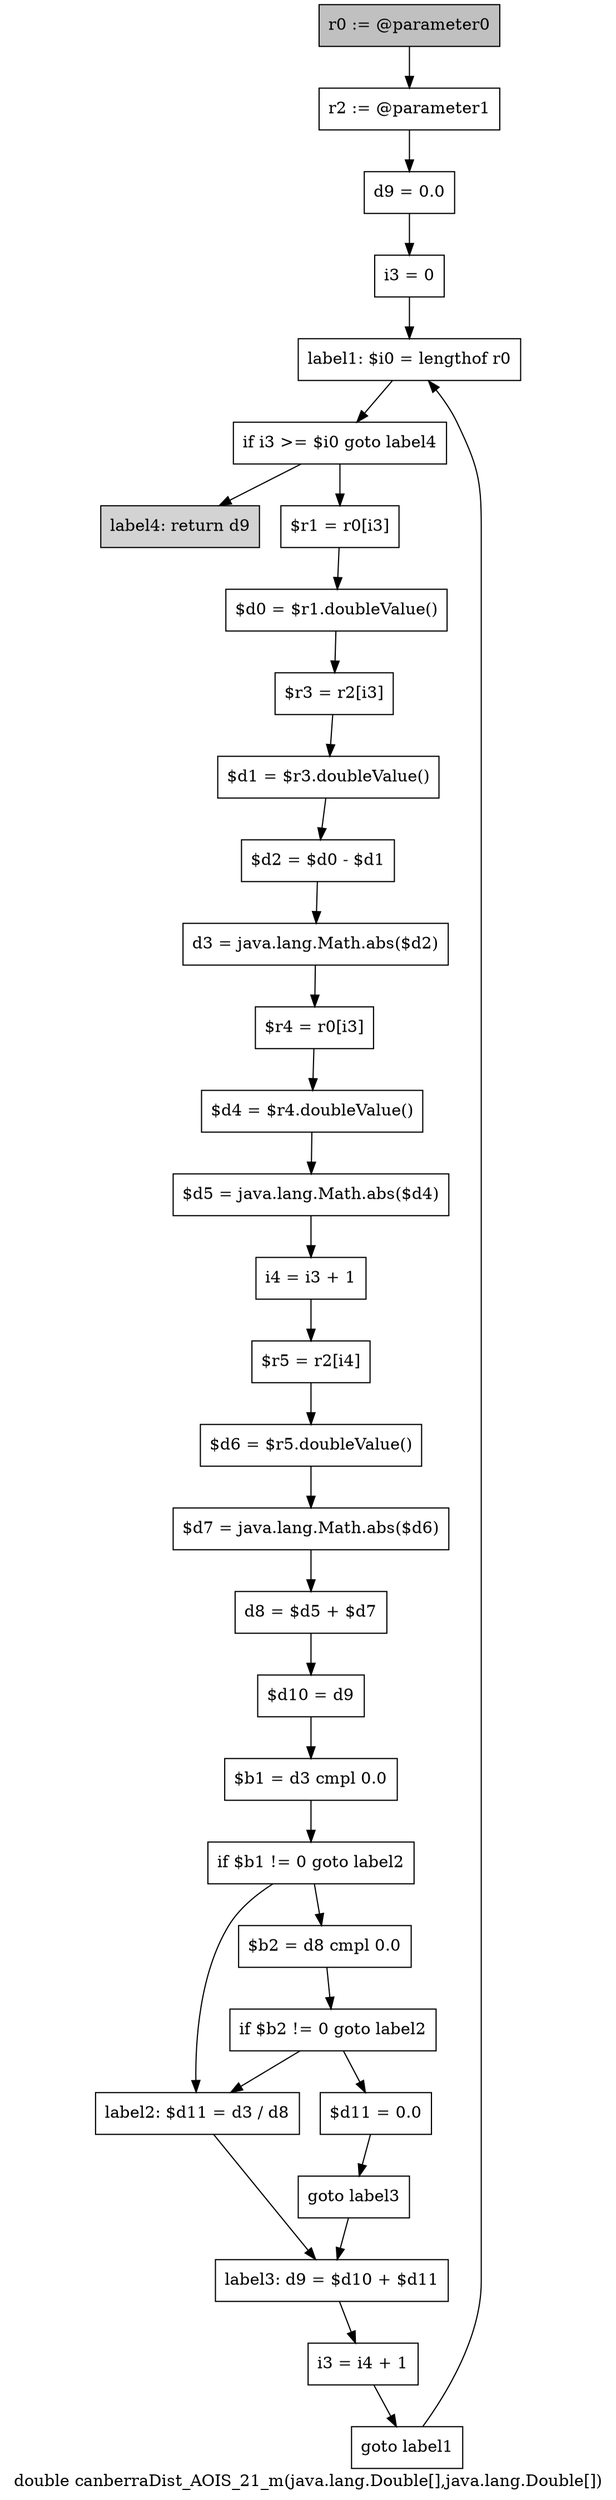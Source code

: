 digraph "double canberraDist_AOIS_21_m(java.lang.Double[],java.lang.Double[])" {
    label="double canberraDist_AOIS_21_m(java.lang.Double[],java.lang.Double[])";
    node [shape=box];
    "0" [style=filled,fillcolor=gray,label="r0 := @parameter0",];
    "1" [label="r2 := @parameter1",];
    "0"->"1";
    "2" [label="d9 = 0.0",];
    "1"->"2";
    "3" [label="i3 = 0",];
    "2"->"3";
    "4" [label="label1: $i0 = lengthof r0",];
    "3"->"4";
    "5" [label="if i3 >= $i0 goto label4",];
    "4"->"5";
    "6" [label="$r1 = r0[i3]",];
    "5"->"6";
    "31" [style=filled,fillcolor=lightgray,label="label4: return d9",];
    "5"->"31";
    "7" [label="$d0 = $r1.doubleValue()",];
    "6"->"7";
    "8" [label="$r3 = r2[i3]",];
    "7"->"8";
    "9" [label="$d1 = $r3.doubleValue()",];
    "8"->"9";
    "10" [label="$d2 = $d0 - $d1",];
    "9"->"10";
    "11" [label="d3 = java.lang.Math.abs($d2)",];
    "10"->"11";
    "12" [label="$r4 = r0[i3]",];
    "11"->"12";
    "13" [label="$d4 = $r4.doubleValue()",];
    "12"->"13";
    "14" [label="$d5 = java.lang.Math.abs($d4)",];
    "13"->"14";
    "15" [label="i4 = i3 + 1",];
    "14"->"15";
    "16" [label="$r5 = r2[i4]",];
    "15"->"16";
    "17" [label="$d6 = $r5.doubleValue()",];
    "16"->"17";
    "18" [label="$d7 = java.lang.Math.abs($d6)",];
    "17"->"18";
    "19" [label="d8 = $d5 + $d7",];
    "18"->"19";
    "20" [label="$d10 = d9",];
    "19"->"20";
    "21" [label="$b1 = d3 cmpl 0.0",];
    "20"->"21";
    "22" [label="if $b1 != 0 goto label2",];
    "21"->"22";
    "23" [label="$b2 = d8 cmpl 0.0",];
    "22"->"23";
    "27" [label="label2: $d11 = d3 / d8",];
    "22"->"27";
    "24" [label="if $b2 != 0 goto label2",];
    "23"->"24";
    "25" [label="$d11 = 0.0",];
    "24"->"25";
    "24"->"27";
    "26" [label="goto label3",];
    "25"->"26";
    "28" [label="label3: d9 = $d10 + $d11",];
    "26"->"28";
    "27"->"28";
    "29" [label="i3 = i4 + 1",];
    "28"->"29";
    "30" [label="goto label1",];
    "29"->"30";
    "30"->"4";
}
